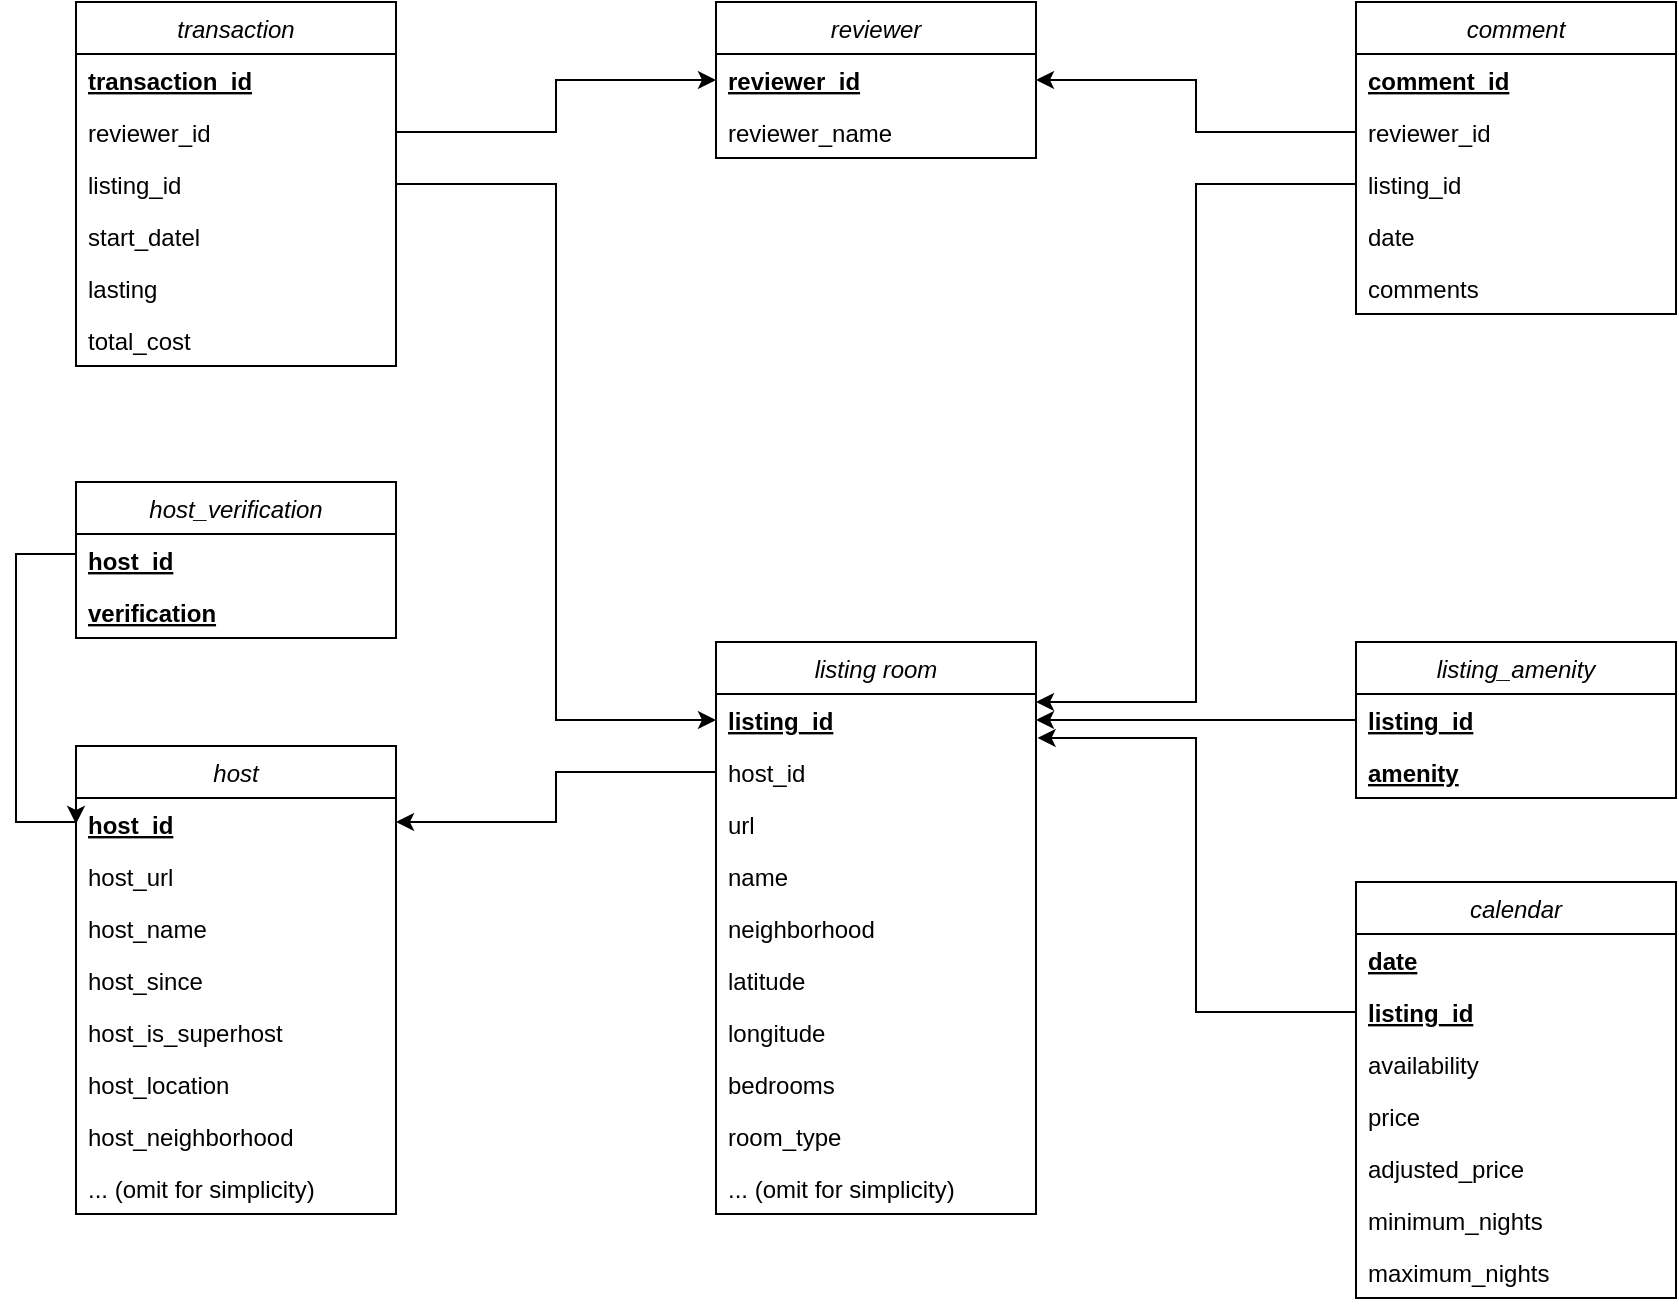 <mxfile version="20.5.3" type="device"><diagram id="C5RBs43oDa-KdzZeNtuy" name="Page-1"><mxGraphModel dx="1011" dy="886" grid="1" gridSize="10" guides="1" tooltips="1" connect="1" arrows="1" fold="1" page="1" pageScale="1" pageWidth="827" pageHeight="1169" math="0" shadow="0"><root><mxCell id="WIyWlLk6GJQsqaUBKTNV-0"/><mxCell id="WIyWlLk6GJQsqaUBKTNV-1" parent="WIyWlLk6GJQsqaUBKTNV-0"/><mxCell id="k5OUPOH11_0Lz369bok9-0" value="transaction" style="swimlane;fontStyle=2;align=center;verticalAlign=top;childLayout=stackLayout;horizontal=1;startSize=26;horizontalStack=0;resizeParent=1;resizeLast=0;collapsible=1;marginBottom=0;rounded=0;shadow=0;strokeWidth=1;" vertex="1" parent="WIyWlLk6GJQsqaUBKTNV-1"><mxGeometry x="130" y="90" width="160" height="182" as="geometry"><mxRectangle x="230" y="140" width="160" height="26" as="alternateBounds"/></mxGeometry></mxCell><mxCell id="k5OUPOH11_0Lz369bok9-1" value="transaction_id" style="text;align=left;verticalAlign=top;spacingLeft=4;spacingRight=4;overflow=hidden;rotatable=0;points=[[0,0.5],[1,0.5]];portConstraint=eastwest;fontStyle=5" vertex="1" parent="k5OUPOH11_0Lz369bok9-0"><mxGeometry y="26" width="160" height="26" as="geometry"/></mxCell><mxCell id="k5OUPOH11_0Lz369bok9-2" value="reviewer_id" style="text;align=left;verticalAlign=top;spacingLeft=4;spacingRight=4;overflow=hidden;rotatable=0;points=[[0,0.5],[1,0.5]];portConstraint=eastwest;rounded=0;shadow=0;html=0;" vertex="1" parent="k5OUPOH11_0Lz369bok9-0"><mxGeometry y="52" width="160" height="26" as="geometry"/></mxCell><mxCell id="k5OUPOH11_0Lz369bok9-4" value="listing_id" style="text;align=left;verticalAlign=top;spacingLeft=4;spacingRight=4;overflow=hidden;rotatable=0;points=[[0,0.5],[1,0.5]];portConstraint=eastwest;rounded=0;shadow=0;html=0;" vertex="1" parent="k5OUPOH11_0Lz369bok9-0"><mxGeometry y="78" width="160" height="26" as="geometry"/></mxCell><mxCell id="k5OUPOH11_0Lz369bok9-5" value="start_datel" style="text;align=left;verticalAlign=top;spacingLeft=4;spacingRight=4;overflow=hidden;rotatable=0;points=[[0,0.5],[1,0.5]];portConstraint=eastwest;rounded=0;shadow=0;html=0;" vertex="1" parent="k5OUPOH11_0Lz369bok9-0"><mxGeometry y="104" width="160" height="26" as="geometry"/></mxCell><mxCell id="k5OUPOH11_0Lz369bok9-6" value="lasting" style="text;align=left;verticalAlign=top;spacingLeft=4;spacingRight=4;overflow=hidden;rotatable=0;points=[[0,0.5],[1,0.5]];portConstraint=eastwest;rounded=0;shadow=0;html=0;" vertex="1" parent="k5OUPOH11_0Lz369bok9-0"><mxGeometry y="130" width="160" height="26" as="geometry"/></mxCell><mxCell id="k5OUPOH11_0Lz369bok9-7" value="total_cost" style="text;align=left;verticalAlign=top;spacingLeft=4;spacingRight=4;overflow=hidden;rotatable=0;points=[[0,0.5],[1,0.5]];portConstraint=eastwest;rounded=0;shadow=0;html=0;" vertex="1" parent="k5OUPOH11_0Lz369bok9-0"><mxGeometry y="156" width="160" height="26" as="geometry"/></mxCell><mxCell id="k5OUPOH11_0Lz369bok9-8" value="host" style="swimlane;fontStyle=2;align=center;verticalAlign=top;childLayout=stackLayout;horizontal=1;startSize=26;horizontalStack=0;resizeParent=1;resizeLast=0;collapsible=1;marginBottom=0;rounded=0;shadow=0;strokeWidth=1;" vertex="1" parent="WIyWlLk6GJQsqaUBKTNV-1"><mxGeometry x="130" y="462" width="160" height="234" as="geometry"><mxRectangle x="230" y="140" width="160" height="26" as="alternateBounds"/></mxGeometry></mxCell><mxCell id="k5OUPOH11_0Lz369bok9-9" value="host_id" style="text;align=left;verticalAlign=top;spacingLeft=4;spacingRight=4;overflow=hidden;rotatable=0;points=[[0,0.5],[1,0.5]];portConstraint=eastwest;fontStyle=5" vertex="1" parent="k5OUPOH11_0Lz369bok9-8"><mxGeometry y="26" width="160" height="26" as="geometry"/></mxCell><mxCell id="k5OUPOH11_0Lz369bok9-10" value="host_url" style="text;align=left;verticalAlign=top;spacingLeft=4;spacingRight=4;overflow=hidden;rotatable=0;points=[[0,0.5],[1,0.5]];portConstraint=eastwest;rounded=0;shadow=0;html=0;" vertex="1" parent="k5OUPOH11_0Lz369bok9-8"><mxGeometry y="52" width="160" height="26" as="geometry"/></mxCell><mxCell id="k5OUPOH11_0Lz369bok9-11" value="host_name" style="text;align=left;verticalAlign=top;spacingLeft=4;spacingRight=4;overflow=hidden;rotatable=0;points=[[0,0.5],[1,0.5]];portConstraint=eastwest;rounded=0;shadow=0;html=0;" vertex="1" parent="k5OUPOH11_0Lz369bok9-8"><mxGeometry y="78" width="160" height="26" as="geometry"/></mxCell><mxCell id="k5OUPOH11_0Lz369bok9-12" value="host_since" style="text;align=left;verticalAlign=top;spacingLeft=4;spacingRight=4;overflow=hidden;rotatable=0;points=[[0,0.5],[1,0.5]];portConstraint=eastwest;rounded=0;shadow=0;html=0;" vertex="1" parent="k5OUPOH11_0Lz369bok9-8"><mxGeometry y="104" width="160" height="26" as="geometry"/></mxCell><mxCell id="k5OUPOH11_0Lz369bok9-13" value="host_is_superhost" style="text;align=left;verticalAlign=top;spacingLeft=4;spacingRight=4;overflow=hidden;rotatable=0;points=[[0,0.5],[1,0.5]];portConstraint=eastwest;rounded=0;shadow=0;html=0;" vertex="1" parent="k5OUPOH11_0Lz369bok9-8"><mxGeometry y="130" width="160" height="26" as="geometry"/></mxCell><mxCell id="k5OUPOH11_0Lz369bok9-14" value="host_location" style="text;align=left;verticalAlign=top;spacingLeft=4;spacingRight=4;overflow=hidden;rotatable=0;points=[[0,0.5],[1,0.5]];portConstraint=eastwest;rounded=0;shadow=0;html=0;" vertex="1" parent="k5OUPOH11_0Lz369bok9-8"><mxGeometry y="156" width="160" height="26" as="geometry"/></mxCell><mxCell id="k5OUPOH11_0Lz369bok9-15" value="host_neighborhood" style="text;align=left;verticalAlign=top;spacingLeft=4;spacingRight=4;overflow=hidden;rotatable=0;points=[[0,0.5],[1,0.5]];portConstraint=eastwest;rounded=0;shadow=0;html=0;" vertex="1" parent="k5OUPOH11_0Lz369bok9-8"><mxGeometry y="182" width="160" height="26" as="geometry"/></mxCell><mxCell id="k5OUPOH11_0Lz369bok9-16" value="... (omit for simplicity)" style="text;align=left;verticalAlign=top;spacingLeft=4;spacingRight=4;overflow=hidden;rotatable=0;points=[[0,0.5],[1,0.5]];portConstraint=eastwest;rounded=0;shadow=0;html=0;" vertex="1" parent="k5OUPOH11_0Lz369bok9-8"><mxGeometry y="208" width="160" height="26" as="geometry"/></mxCell><mxCell id="k5OUPOH11_0Lz369bok9-17" value="reviewer" style="swimlane;fontStyle=2;align=center;verticalAlign=top;childLayout=stackLayout;horizontal=1;startSize=26;horizontalStack=0;resizeParent=1;resizeLast=0;collapsible=1;marginBottom=0;rounded=0;shadow=0;strokeWidth=1;" vertex="1" parent="WIyWlLk6GJQsqaUBKTNV-1"><mxGeometry x="450" y="90" width="160" height="78" as="geometry"><mxRectangle x="230" y="140" width="160" height="26" as="alternateBounds"/></mxGeometry></mxCell><mxCell id="k5OUPOH11_0Lz369bok9-18" value="reviewer_id" style="text;align=left;verticalAlign=top;spacingLeft=4;spacingRight=4;overflow=hidden;rotatable=0;points=[[0,0.5],[1,0.5]];portConstraint=eastwest;fontStyle=5" vertex="1" parent="k5OUPOH11_0Lz369bok9-17"><mxGeometry y="26" width="160" height="26" as="geometry"/></mxCell><mxCell id="k5OUPOH11_0Lz369bok9-19" value="reviewer_name" style="text;align=left;verticalAlign=top;spacingLeft=4;spacingRight=4;overflow=hidden;rotatable=0;points=[[0,0.5],[1,0.5]];portConstraint=eastwest;rounded=0;shadow=0;html=0;" vertex="1" parent="k5OUPOH11_0Lz369bok9-17"><mxGeometry y="52" width="160" height="26" as="geometry"/></mxCell><mxCell id="k5OUPOH11_0Lz369bok9-20" value="listing room" style="swimlane;fontStyle=2;align=center;verticalAlign=top;childLayout=stackLayout;horizontal=1;startSize=26;horizontalStack=0;resizeParent=1;resizeLast=0;collapsible=1;marginBottom=0;rounded=0;shadow=0;strokeWidth=1;" vertex="1" parent="WIyWlLk6GJQsqaUBKTNV-1"><mxGeometry x="450" y="410" width="160" height="286" as="geometry"><mxRectangle x="230" y="140" width="160" height="26" as="alternateBounds"/></mxGeometry></mxCell><mxCell id="k5OUPOH11_0Lz369bok9-21" value="listing_id" style="text;align=left;verticalAlign=top;spacingLeft=4;spacingRight=4;overflow=hidden;rotatable=0;points=[[0,0.5],[1,0.5]];portConstraint=eastwest;fontStyle=5" vertex="1" parent="k5OUPOH11_0Lz369bok9-20"><mxGeometry y="26" width="160" height="26" as="geometry"/></mxCell><mxCell id="k5OUPOH11_0Lz369bok9-22" value="host_id" style="text;align=left;verticalAlign=top;spacingLeft=4;spacingRight=4;overflow=hidden;rotatable=0;points=[[0,0.5],[1,0.5]];portConstraint=eastwest;rounded=0;shadow=0;html=0;" vertex="1" parent="k5OUPOH11_0Lz369bok9-20"><mxGeometry y="52" width="160" height="26" as="geometry"/></mxCell><mxCell id="k5OUPOH11_0Lz369bok9-23" value="url" style="text;align=left;verticalAlign=top;spacingLeft=4;spacingRight=4;overflow=hidden;rotatable=0;points=[[0,0.5],[1,0.5]];portConstraint=eastwest;rounded=0;shadow=0;html=0;" vertex="1" parent="k5OUPOH11_0Lz369bok9-20"><mxGeometry y="78" width="160" height="26" as="geometry"/></mxCell><mxCell id="k5OUPOH11_0Lz369bok9-24" value="name" style="text;align=left;verticalAlign=top;spacingLeft=4;spacingRight=4;overflow=hidden;rotatable=0;points=[[0,0.5],[1,0.5]];portConstraint=eastwest;rounded=0;shadow=0;html=0;" vertex="1" parent="k5OUPOH11_0Lz369bok9-20"><mxGeometry y="104" width="160" height="26" as="geometry"/></mxCell><mxCell id="k5OUPOH11_0Lz369bok9-25" value="neighborhood" style="text;align=left;verticalAlign=top;spacingLeft=4;spacingRight=4;overflow=hidden;rotatable=0;points=[[0,0.5],[1,0.5]];portConstraint=eastwest;rounded=0;shadow=0;html=0;" vertex="1" parent="k5OUPOH11_0Lz369bok9-20"><mxGeometry y="130" width="160" height="26" as="geometry"/></mxCell><mxCell id="k5OUPOH11_0Lz369bok9-26" value="latitude" style="text;align=left;verticalAlign=top;spacingLeft=4;spacingRight=4;overflow=hidden;rotatable=0;points=[[0,0.5],[1,0.5]];portConstraint=eastwest;rounded=0;shadow=0;html=0;" vertex="1" parent="k5OUPOH11_0Lz369bok9-20"><mxGeometry y="156" width="160" height="26" as="geometry"/></mxCell><mxCell id="k5OUPOH11_0Lz369bok9-27" value="longitude" style="text;align=left;verticalAlign=top;spacingLeft=4;spacingRight=4;overflow=hidden;rotatable=0;points=[[0,0.5],[1,0.5]];portConstraint=eastwest;rounded=0;shadow=0;html=0;" vertex="1" parent="k5OUPOH11_0Lz369bok9-20"><mxGeometry y="182" width="160" height="26" as="geometry"/></mxCell><mxCell id="k5OUPOH11_0Lz369bok9-28" value="bedrooms" style="text;align=left;verticalAlign=top;spacingLeft=4;spacingRight=4;overflow=hidden;rotatable=0;points=[[0,0.5],[1,0.5]];portConstraint=eastwest;rounded=0;shadow=0;html=0;" vertex="1" parent="k5OUPOH11_0Lz369bok9-20"><mxGeometry y="208" width="160" height="26" as="geometry"/></mxCell><mxCell id="k5OUPOH11_0Lz369bok9-29" value="room_type" style="text;align=left;verticalAlign=top;spacingLeft=4;spacingRight=4;overflow=hidden;rotatable=0;points=[[0,0.5],[1,0.5]];portConstraint=eastwest;rounded=0;shadow=0;html=0;" vertex="1" parent="k5OUPOH11_0Lz369bok9-20"><mxGeometry y="234" width="160" height="26" as="geometry"/></mxCell><mxCell id="k5OUPOH11_0Lz369bok9-30" value="... (omit for simplicity)" style="text;align=left;verticalAlign=top;spacingLeft=4;spacingRight=4;overflow=hidden;rotatable=0;points=[[0,0.5],[1,0.5]];portConstraint=eastwest;rounded=0;shadow=0;html=0;" vertex="1" parent="k5OUPOH11_0Lz369bok9-20"><mxGeometry y="260" width="160" height="26" as="geometry"/></mxCell><mxCell id="k5OUPOH11_0Lz369bok9-31" value="listing_amenity" style="swimlane;fontStyle=2;align=center;verticalAlign=top;childLayout=stackLayout;horizontal=1;startSize=26;horizontalStack=0;resizeParent=1;resizeLast=0;collapsible=1;marginBottom=0;rounded=0;shadow=0;strokeWidth=1;" vertex="1" parent="WIyWlLk6GJQsqaUBKTNV-1"><mxGeometry x="770" y="410" width="160" height="78" as="geometry"><mxRectangle x="230" y="140" width="160" height="26" as="alternateBounds"/></mxGeometry></mxCell><mxCell id="k5OUPOH11_0Lz369bok9-32" value="listing_id" style="text;align=left;verticalAlign=top;spacingLeft=4;spacingRight=4;overflow=hidden;rotatable=0;points=[[0,0.5],[1,0.5]];portConstraint=eastwest;fontStyle=5" vertex="1" parent="k5OUPOH11_0Lz369bok9-31"><mxGeometry y="26" width="160" height="26" as="geometry"/></mxCell><mxCell id="k5OUPOH11_0Lz369bok9-33" value="amenity" style="text;align=left;verticalAlign=top;spacingLeft=4;spacingRight=4;overflow=hidden;rotatable=0;points=[[0,0.5],[1,0.5]];portConstraint=eastwest;rounded=0;shadow=0;html=0;fontStyle=5" vertex="1" parent="k5OUPOH11_0Lz369bok9-31"><mxGeometry y="52" width="160" height="26" as="geometry"/></mxCell><mxCell id="k5OUPOH11_0Lz369bok9-34" value="calendar" style="swimlane;fontStyle=2;align=center;verticalAlign=top;childLayout=stackLayout;horizontal=1;startSize=26;horizontalStack=0;resizeParent=1;resizeLast=0;collapsible=1;marginBottom=0;rounded=0;shadow=0;strokeWidth=1;" vertex="1" parent="WIyWlLk6GJQsqaUBKTNV-1"><mxGeometry x="770" y="530" width="160" height="208" as="geometry"><mxRectangle x="230" y="140" width="160" height="26" as="alternateBounds"/></mxGeometry></mxCell><mxCell id="k5OUPOH11_0Lz369bok9-35" value="date" style="text;align=left;verticalAlign=top;spacingLeft=4;spacingRight=4;overflow=hidden;rotatable=0;points=[[0,0.5],[1,0.5]];portConstraint=eastwest;fontStyle=5" vertex="1" parent="k5OUPOH11_0Lz369bok9-34"><mxGeometry y="26" width="160" height="26" as="geometry"/></mxCell><mxCell id="k5OUPOH11_0Lz369bok9-36" value="listing_id" style="text;align=left;verticalAlign=top;spacingLeft=4;spacingRight=4;overflow=hidden;rotatable=0;points=[[0,0.5],[1,0.5]];portConstraint=eastwest;rounded=0;shadow=0;html=0;fontStyle=5" vertex="1" parent="k5OUPOH11_0Lz369bok9-34"><mxGeometry y="52" width="160" height="26" as="geometry"/></mxCell><mxCell id="k5OUPOH11_0Lz369bok9-37" value="availability" style="text;align=left;verticalAlign=top;spacingLeft=4;spacingRight=4;overflow=hidden;rotatable=0;points=[[0,0.5],[1,0.5]];portConstraint=eastwest;rounded=0;shadow=0;html=0;" vertex="1" parent="k5OUPOH11_0Lz369bok9-34"><mxGeometry y="78" width="160" height="26" as="geometry"/></mxCell><mxCell id="k5OUPOH11_0Lz369bok9-38" value="price" style="text;align=left;verticalAlign=top;spacingLeft=4;spacingRight=4;overflow=hidden;rotatable=0;points=[[0,0.5],[1,0.5]];portConstraint=eastwest;rounded=0;shadow=0;html=0;" vertex="1" parent="k5OUPOH11_0Lz369bok9-34"><mxGeometry y="104" width="160" height="26" as="geometry"/></mxCell><mxCell id="k5OUPOH11_0Lz369bok9-39" value="adjusted_price" style="text;align=left;verticalAlign=top;spacingLeft=4;spacingRight=4;overflow=hidden;rotatable=0;points=[[0,0.5],[1,0.5]];portConstraint=eastwest;rounded=0;shadow=0;html=0;" vertex="1" parent="k5OUPOH11_0Lz369bok9-34"><mxGeometry y="130" width="160" height="26" as="geometry"/></mxCell><mxCell id="k5OUPOH11_0Lz369bok9-40" value="minimum_nights" style="text;align=left;verticalAlign=top;spacingLeft=4;spacingRight=4;overflow=hidden;rotatable=0;points=[[0,0.5],[1,0.5]];portConstraint=eastwest;rounded=0;shadow=0;html=0;" vertex="1" parent="k5OUPOH11_0Lz369bok9-34"><mxGeometry y="156" width="160" height="26" as="geometry"/></mxCell><mxCell id="k5OUPOH11_0Lz369bok9-41" value="maximum_nights" style="text;align=left;verticalAlign=top;spacingLeft=4;spacingRight=4;overflow=hidden;rotatable=0;points=[[0,0.5],[1,0.5]];portConstraint=eastwest;rounded=0;shadow=0;html=0;" vertex="1" parent="k5OUPOH11_0Lz369bok9-34"><mxGeometry y="182" width="160" height="26" as="geometry"/></mxCell><mxCell id="k5OUPOH11_0Lz369bok9-42" value="comment" style="swimlane;fontStyle=2;align=center;verticalAlign=top;childLayout=stackLayout;horizontal=1;startSize=26;horizontalStack=0;resizeParent=1;resizeLast=0;collapsible=1;marginBottom=0;rounded=0;shadow=0;strokeWidth=1;" vertex="1" parent="WIyWlLk6GJQsqaUBKTNV-1"><mxGeometry x="770" y="90" width="160" height="156" as="geometry"><mxRectangle x="230" y="140" width="160" height="26" as="alternateBounds"/></mxGeometry></mxCell><mxCell id="k5OUPOH11_0Lz369bok9-43" value="comment_id" style="text;align=left;verticalAlign=top;spacingLeft=4;spacingRight=4;overflow=hidden;rotatable=0;points=[[0,0.5],[1,0.5]];portConstraint=eastwest;fontStyle=5" vertex="1" parent="k5OUPOH11_0Lz369bok9-42"><mxGeometry y="26" width="160" height="26" as="geometry"/></mxCell><mxCell id="k5OUPOH11_0Lz369bok9-44" value="reviewer_id" style="text;align=left;verticalAlign=top;spacingLeft=4;spacingRight=4;overflow=hidden;rotatable=0;points=[[0,0.5],[1,0.5]];portConstraint=eastwest;rounded=0;shadow=0;html=0;" vertex="1" parent="k5OUPOH11_0Lz369bok9-42"><mxGeometry y="52" width="160" height="26" as="geometry"/></mxCell><mxCell id="k5OUPOH11_0Lz369bok9-45" value="listing_id" style="text;align=left;verticalAlign=top;spacingLeft=4;spacingRight=4;overflow=hidden;rotatable=0;points=[[0,0.5],[1,0.5]];portConstraint=eastwest;rounded=0;shadow=0;html=0;" vertex="1" parent="k5OUPOH11_0Lz369bok9-42"><mxGeometry y="78" width="160" height="26" as="geometry"/></mxCell><mxCell id="k5OUPOH11_0Lz369bok9-46" value="date" style="text;align=left;verticalAlign=top;spacingLeft=4;spacingRight=4;overflow=hidden;rotatable=0;points=[[0,0.5],[1,0.5]];portConstraint=eastwest;rounded=0;shadow=0;html=0;" vertex="1" parent="k5OUPOH11_0Lz369bok9-42"><mxGeometry y="104" width="160" height="26" as="geometry"/></mxCell><mxCell id="k5OUPOH11_0Lz369bok9-47" value="comments" style="text;align=left;verticalAlign=top;spacingLeft=4;spacingRight=4;overflow=hidden;rotatable=0;points=[[0,0.5],[1,0.5]];portConstraint=eastwest;rounded=0;shadow=0;html=0;" vertex="1" parent="k5OUPOH11_0Lz369bok9-42"><mxGeometry y="130" width="160" height="26" as="geometry"/></mxCell><mxCell id="k5OUPOH11_0Lz369bok9-48" style="edgeStyle=orthogonalEdgeStyle;rounded=0;orthogonalLoop=1;jettySize=auto;html=1;exitX=1;exitY=0.5;exitDx=0;exitDy=0;" edge="1" parent="WIyWlLk6GJQsqaUBKTNV-1" source="k5OUPOH11_0Lz369bok9-2" target="k5OUPOH11_0Lz369bok9-18"><mxGeometry relative="1" as="geometry"/></mxCell><mxCell id="k5OUPOH11_0Lz369bok9-49" style="edgeStyle=orthogonalEdgeStyle;rounded=0;orthogonalLoop=1;jettySize=auto;html=1;exitX=1;exitY=0.5;exitDx=0;exitDy=0;entryX=0;entryY=0.5;entryDx=0;entryDy=0;" edge="1" parent="WIyWlLk6GJQsqaUBKTNV-1" source="k5OUPOH11_0Lz369bok9-4" target="k5OUPOH11_0Lz369bok9-21"><mxGeometry relative="1" as="geometry"><Array as="points"><mxPoint x="370" y="181"/><mxPoint x="370" y="449"/></Array></mxGeometry></mxCell><mxCell id="k5OUPOH11_0Lz369bok9-50" style="edgeStyle=orthogonalEdgeStyle;rounded=0;orthogonalLoop=1;jettySize=auto;html=1;" edge="1" parent="WIyWlLk6GJQsqaUBKTNV-1" source="k5OUPOH11_0Lz369bok9-22"><mxGeometry relative="1" as="geometry"><Array as="points"><mxPoint x="370" y="475"/><mxPoint x="370" y="500"/></Array><mxPoint x="290" y="500" as="targetPoint"/></mxGeometry></mxCell><mxCell id="k5OUPOH11_0Lz369bok9-51" style="edgeStyle=orthogonalEdgeStyle;rounded=0;orthogonalLoop=1;jettySize=auto;html=1;exitX=0;exitY=0.5;exitDx=0;exitDy=0;entryX=1;entryY=0.5;entryDx=0;entryDy=0;" edge="1" parent="WIyWlLk6GJQsqaUBKTNV-1" source="k5OUPOH11_0Lz369bok9-44" target="k5OUPOH11_0Lz369bok9-18"><mxGeometry relative="1" as="geometry"/></mxCell><mxCell id="k5OUPOH11_0Lz369bok9-52" style="edgeStyle=orthogonalEdgeStyle;rounded=0;orthogonalLoop=1;jettySize=auto;html=1;exitX=0;exitY=0.5;exitDx=0;exitDy=0;" edge="1" parent="WIyWlLk6GJQsqaUBKTNV-1" source="k5OUPOH11_0Lz369bok9-45"><mxGeometry relative="1" as="geometry"><Array as="points"><mxPoint x="690" y="181"/><mxPoint x="690" y="440"/><mxPoint x="610" y="440"/></Array><mxPoint x="610.0" y="440" as="targetPoint"/></mxGeometry></mxCell><mxCell id="k5OUPOH11_0Lz369bok9-53" style="edgeStyle=orthogonalEdgeStyle;rounded=0;orthogonalLoop=1;jettySize=auto;html=1;exitX=0;exitY=0.5;exitDx=0;exitDy=0;entryX=1;entryY=0.5;entryDx=0;entryDy=0;" edge="1" parent="WIyWlLk6GJQsqaUBKTNV-1" source="k5OUPOH11_0Lz369bok9-32" target="k5OUPOH11_0Lz369bok9-21"><mxGeometry relative="1" as="geometry"/></mxCell><mxCell id="k5OUPOH11_0Lz369bok9-54" style="edgeStyle=orthogonalEdgeStyle;rounded=0;orthogonalLoop=1;jettySize=auto;html=1;entryX=1.005;entryY=0.846;entryDx=0;entryDy=0;entryPerimeter=0;" edge="1" parent="WIyWlLk6GJQsqaUBKTNV-1" source="k5OUPOH11_0Lz369bok9-36" target="k5OUPOH11_0Lz369bok9-21"><mxGeometry relative="1" as="geometry"><Array as="points"><mxPoint x="690" y="595"/><mxPoint x="690" y="458"/></Array></mxGeometry></mxCell><mxCell id="k5OUPOH11_0Lz369bok9-56" value="host_verification" style="swimlane;fontStyle=2;align=center;verticalAlign=top;childLayout=stackLayout;horizontal=1;startSize=26;horizontalStack=0;resizeParent=1;resizeLast=0;collapsible=1;marginBottom=0;rounded=0;shadow=0;strokeWidth=1;" vertex="1" parent="WIyWlLk6GJQsqaUBKTNV-1"><mxGeometry x="130" y="330" width="160" height="78" as="geometry"><mxRectangle x="230" y="140" width="160" height="26" as="alternateBounds"/></mxGeometry></mxCell><mxCell id="k5OUPOH11_0Lz369bok9-57" value="host_id" style="text;align=left;verticalAlign=top;spacingLeft=4;spacingRight=4;overflow=hidden;rotatable=0;points=[[0,0.5],[1,0.5]];portConstraint=eastwest;fontStyle=5" vertex="1" parent="k5OUPOH11_0Lz369bok9-56"><mxGeometry y="26" width="160" height="26" as="geometry"/></mxCell><mxCell id="k5OUPOH11_0Lz369bok9-58" value="verification" style="text;align=left;verticalAlign=top;spacingLeft=4;spacingRight=4;overflow=hidden;rotatable=0;points=[[0,0.5],[1,0.5]];portConstraint=eastwest;rounded=0;shadow=0;html=0;fontStyle=5" vertex="1" parent="k5OUPOH11_0Lz369bok9-56"><mxGeometry y="52" width="160" height="26" as="geometry"/></mxCell><mxCell id="k5OUPOH11_0Lz369bok9-59" style="edgeStyle=orthogonalEdgeStyle;rounded=0;orthogonalLoop=1;jettySize=auto;html=1;entryX=0;entryY=0.5;entryDx=0;entryDy=0;" edge="1" parent="WIyWlLk6GJQsqaUBKTNV-1" target="k5OUPOH11_0Lz369bok9-9"><mxGeometry relative="1" as="geometry"><mxPoint x="130" y="367" as="sourcePoint"/><mxPoint x="130" y="488.002" as="targetPoint"/><Array as="points"><mxPoint x="100" y="366"/><mxPoint x="100" y="500"/><mxPoint x="130" y="500"/></Array></mxGeometry></mxCell></root></mxGraphModel></diagram></mxfile>